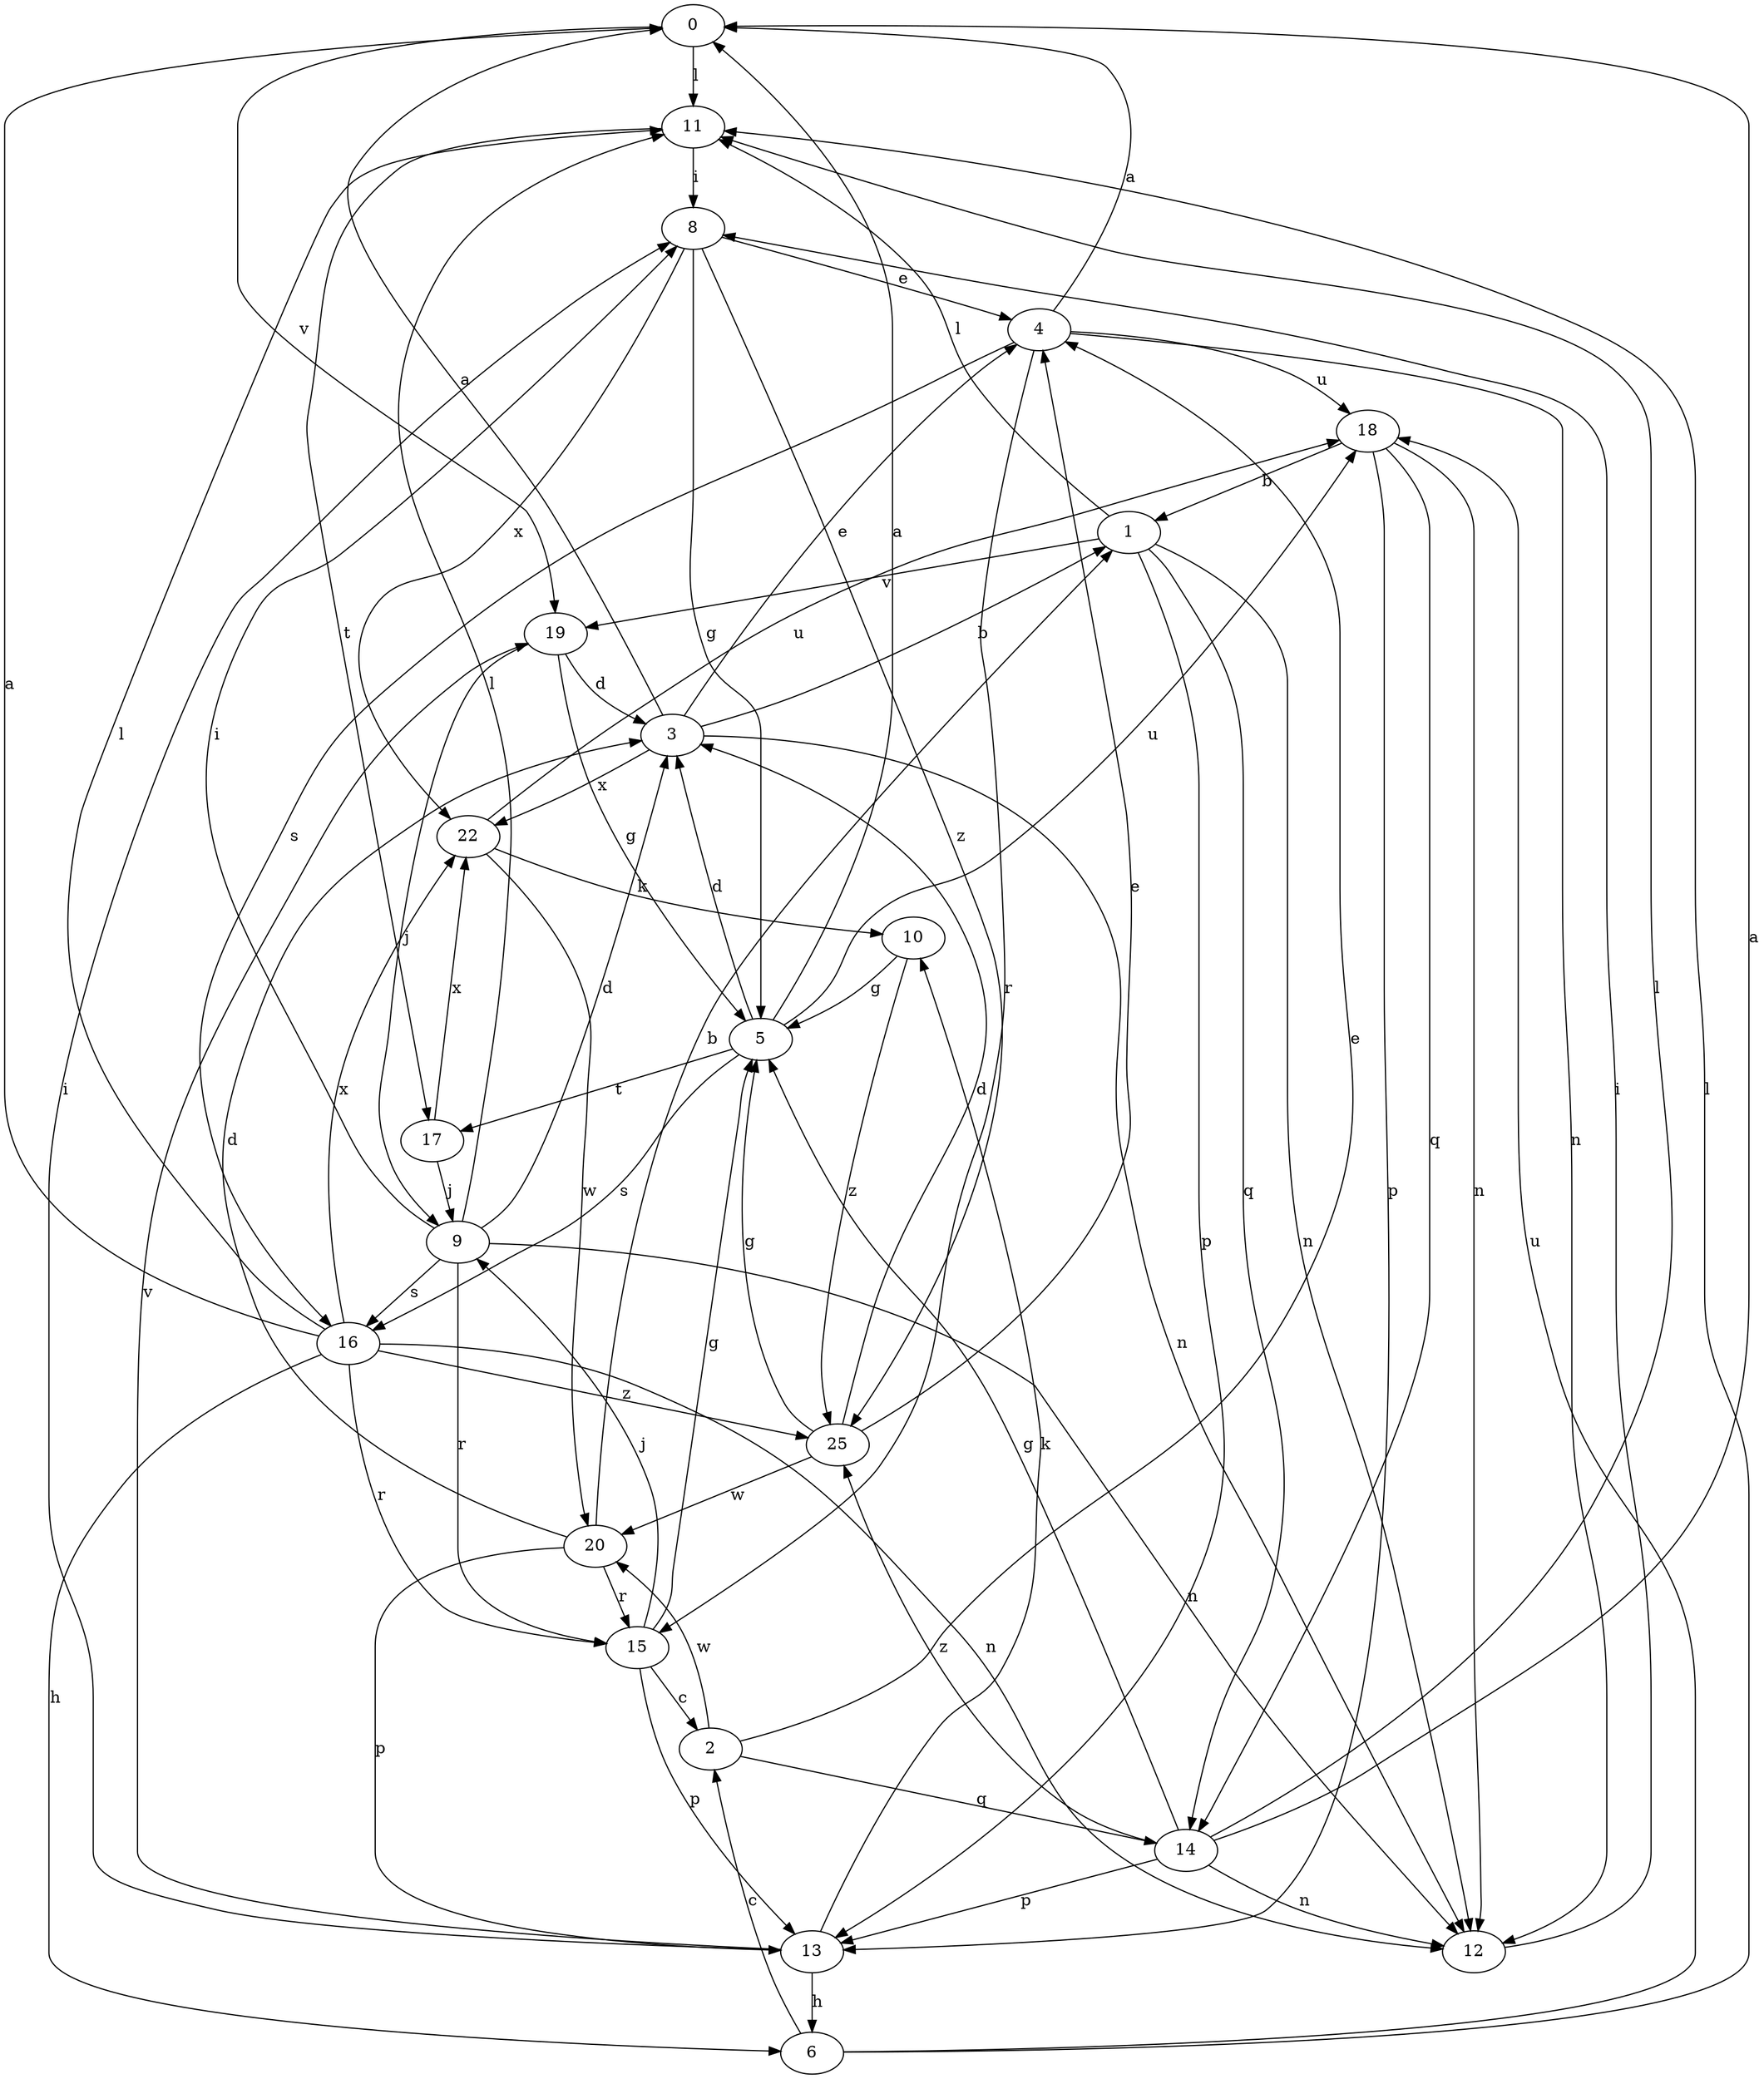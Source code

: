 strict digraph  {
0;
1;
2;
3;
4;
5;
6;
8;
9;
10;
11;
12;
13;
14;
15;
16;
17;
18;
19;
20;
22;
25;
0 -> 11  [label=l];
0 -> 19  [label=v];
1 -> 11  [label=l];
1 -> 12  [label=n];
1 -> 13  [label=p];
1 -> 14  [label=q];
1 -> 19  [label=v];
2 -> 4  [label=e];
2 -> 14  [label=q];
2 -> 20  [label=w];
3 -> 0  [label=a];
3 -> 1  [label=b];
3 -> 4  [label=e];
3 -> 12  [label=n];
3 -> 22  [label=x];
4 -> 0  [label=a];
4 -> 12  [label=n];
4 -> 15  [label=r];
4 -> 16  [label=s];
4 -> 18  [label=u];
5 -> 0  [label=a];
5 -> 3  [label=d];
5 -> 16  [label=s];
5 -> 17  [label=t];
5 -> 18  [label=u];
6 -> 2  [label=c];
6 -> 11  [label=l];
6 -> 18  [label=u];
8 -> 4  [label=e];
8 -> 5  [label=g];
8 -> 22  [label=x];
8 -> 25  [label=z];
9 -> 3  [label=d];
9 -> 8  [label=i];
9 -> 11  [label=l];
9 -> 12  [label=n];
9 -> 15  [label=r];
9 -> 16  [label=s];
10 -> 5  [label=g];
10 -> 25  [label=z];
11 -> 8  [label=i];
11 -> 17  [label=t];
12 -> 8  [label=i];
13 -> 6  [label=h];
13 -> 8  [label=i];
13 -> 10  [label=k];
13 -> 19  [label=v];
14 -> 0  [label=a];
14 -> 5  [label=g];
14 -> 11  [label=l];
14 -> 12  [label=n];
14 -> 13  [label=p];
14 -> 25  [label=z];
15 -> 2  [label=c];
15 -> 5  [label=g];
15 -> 9  [label=j];
15 -> 13  [label=p];
16 -> 0  [label=a];
16 -> 6  [label=h];
16 -> 11  [label=l];
16 -> 12  [label=n];
16 -> 15  [label=r];
16 -> 22  [label=x];
16 -> 25  [label=z];
17 -> 9  [label=j];
17 -> 22  [label=x];
18 -> 1  [label=b];
18 -> 12  [label=n];
18 -> 13  [label=p];
18 -> 14  [label=q];
19 -> 3  [label=d];
19 -> 5  [label=g];
19 -> 9  [label=j];
20 -> 1  [label=b];
20 -> 3  [label=d];
20 -> 13  [label=p];
20 -> 15  [label=r];
22 -> 10  [label=k];
22 -> 18  [label=u];
22 -> 20  [label=w];
25 -> 3  [label=d];
25 -> 4  [label=e];
25 -> 5  [label=g];
25 -> 20  [label=w];
}
